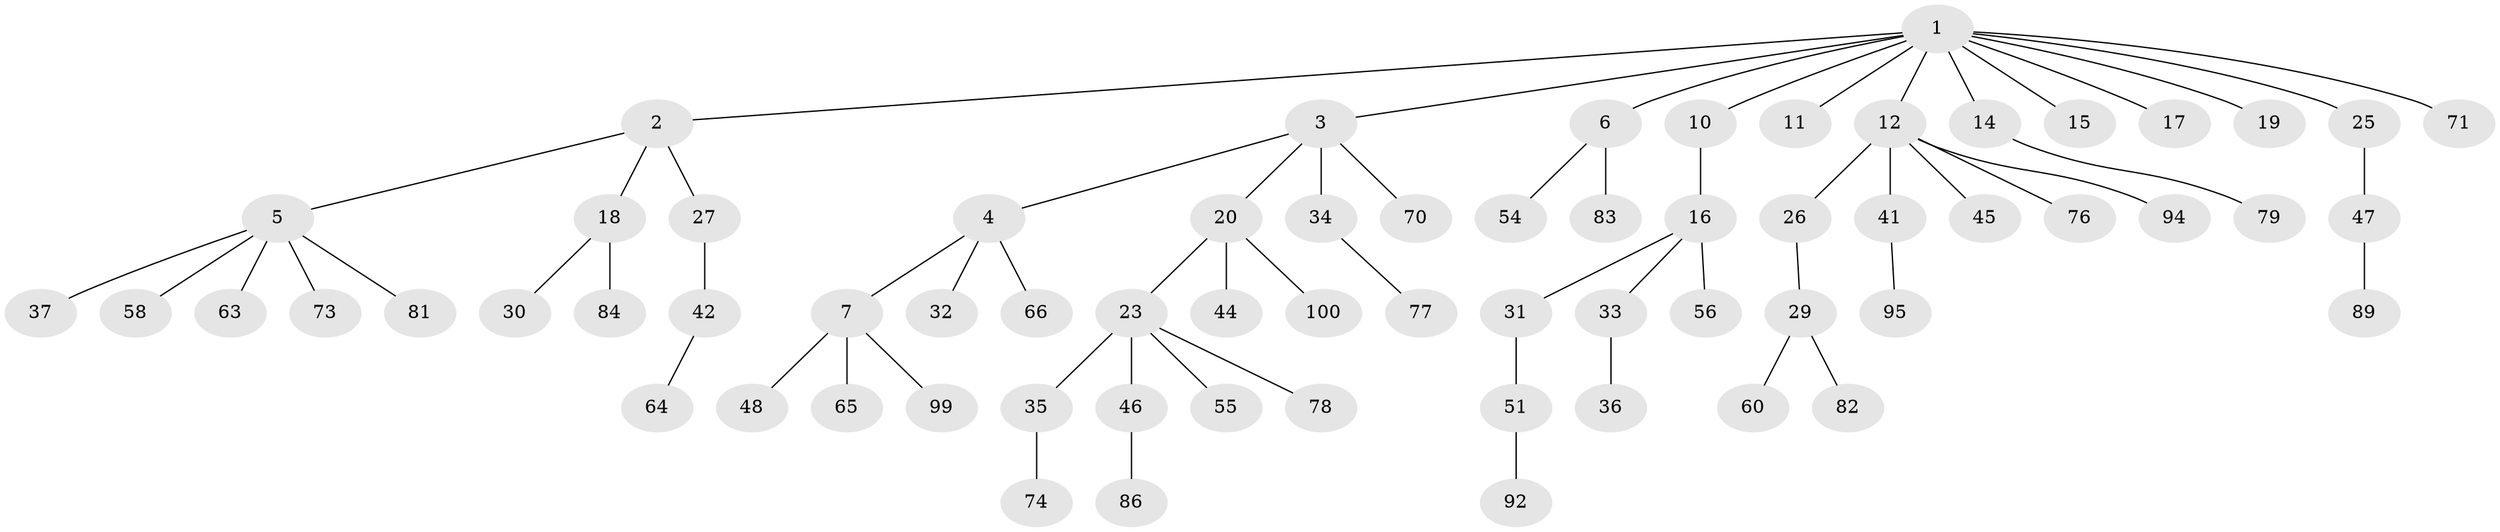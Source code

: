// original degree distribution, {7: 0.02, 5: 0.02, 4: 0.06, 3: 0.17, 2: 0.21, 6: 0.01, 1: 0.51}
// Generated by graph-tools (version 1.1) at 2025/11/02/21/25 10:11:10]
// undirected, 66 vertices, 65 edges
graph export_dot {
graph [start="1"]
  node [color=gray90,style=filled];
  1 [super="+9"];
  2 [super="+97"];
  3 [super="+8"];
  4 [super="+21"];
  5 [super="+59"];
  6;
  7 [super="+52"];
  10 [super="+53"];
  11 [super="+98"];
  12 [super="+13"];
  14 [super="+22"];
  15 [super="+40"];
  16 [super="+24"];
  17;
  18 [super="+57"];
  19;
  20 [super="+38"];
  23 [super="+28"];
  25 [super="+88"];
  26 [super="+61"];
  27 [super="+69"];
  29 [super="+80"];
  30;
  31;
  32;
  33 [super="+90"];
  34 [super="+43"];
  35 [super="+39"];
  36;
  37;
  41 [super="+75"];
  42 [super="+87"];
  44 [super="+49"];
  45;
  46 [super="+62"];
  47 [super="+72"];
  48 [super="+50"];
  51 [super="+93"];
  54 [super="+96"];
  55;
  56 [super="+67"];
  58;
  60;
  63;
  64;
  65;
  66 [super="+68"];
  70;
  71;
  73;
  74;
  76 [super="+85"];
  77;
  78;
  79 [super="+91"];
  81;
  82;
  83;
  84;
  86;
  89;
  92;
  94;
  95;
  99;
  100;
  1 -- 2;
  1 -- 3;
  1 -- 6;
  1 -- 12;
  1 -- 15;
  1 -- 71;
  1 -- 17;
  1 -- 19;
  1 -- 25;
  1 -- 10;
  1 -- 11;
  1 -- 14;
  2 -- 5;
  2 -- 18;
  2 -- 27;
  3 -- 4;
  3 -- 70;
  3 -- 34;
  3 -- 20;
  4 -- 7;
  4 -- 32;
  4 -- 66;
  5 -- 37;
  5 -- 58;
  5 -- 73;
  5 -- 81;
  5 -- 63;
  6 -- 54;
  6 -- 83;
  7 -- 48;
  7 -- 65;
  7 -- 99;
  10 -- 16;
  12 -- 41;
  12 -- 26;
  12 -- 45;
  12 -- 94;
  12 -- 76;
  14 -- 79;
  16 -- 31;
  16 -- 56;
  16 -- 33;
  18 -- 30;
  18 -- 84;
  20 -- 23;
  20 -- 44;
  20 -- 100;
  23 -- 35;
  23 -- 46;
  23 -- 55;
  23 -- 78;
  25 -- 47;
  26 -- 29;
  27 -- 42;
  29 -- 60;
  29 -- 82;
  31 -- 51;
  33 -- 36;
  34 -- 77;
  35 -- 74;
  41 -- 95;
  42 -- 64;
  46 -- 86;
  47 -- 89;
  51 -- 92;
}
